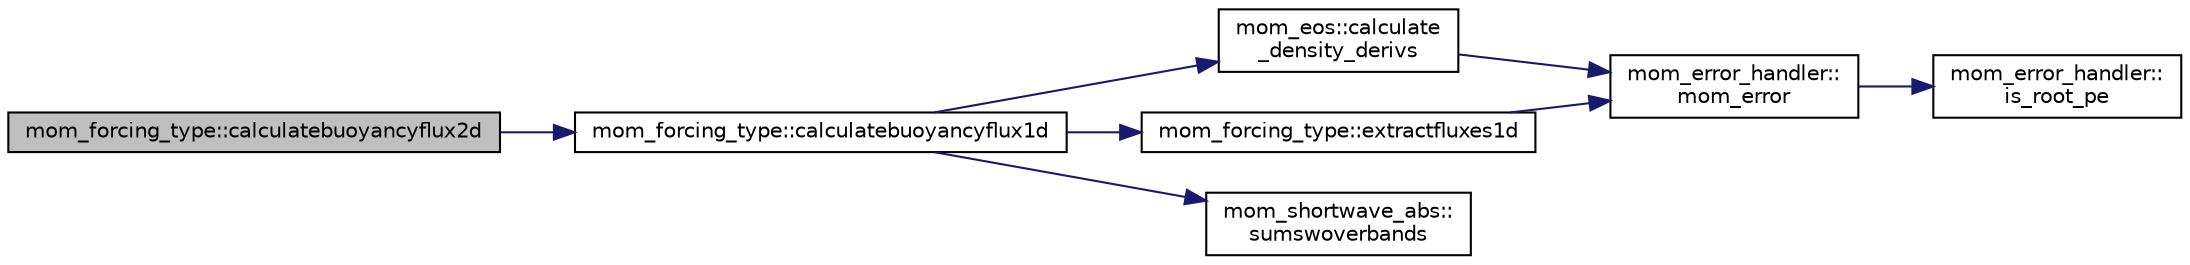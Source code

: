 digraph "mom_forcing_type::calculatebuoyancyflux2d"
{
 // INTERACTIVE_SVG=YES
  edge [fontname="Helvetica",fontsize="10",labelfontname="Helvetica",labelfontsize="10"];
  node [fontname="Helvetica",fontsize="10",shape=record];
  rankdir="LR";
  Node22 [label="mom_forcing_type::calculatebuoyancyflux2d",height=0.2,width=0.4,color="black", fillcolor="grey75", style="filled", fontcolor="black"];
  Node22 -> Node23 [color="midnightblue",fontsize="10",style="solid",fontname="Helvetica"];
  Node23 [label="mom_forcing_type::calculatebuoyancyflux1d",height=0.2,width=0.4,color="black", fillcolor="white", style="filled",URL="$namespacemom__forcing__type.html#a6ded1dc1c125f54daf335b2c42792883",tooltip="This routine calculates surface buoyancy flux by adding up the heat, FW & salt fluxes. These are actual fluxes, with units of stuff per time. Setting dt=1 in the call to extractFluxes routine allows us to get \"stuf per time\" rather than the time integrated fluxes needed in other routines that call extractFluxes. "];
  Node23 -> Node24 [color="midnightblue",fontsize="10",style="solid",fontname="Helvetica"];
  Node24 [label="mom_eos::calculate\l_density_derivs",height=0.2,width=0.4,color="black", fillcolor="white", style="filled",URL="$namespacemom__eos.html#a204529f8434a0322314e6ce2a9762436",tooltip="Calls the appropriate subroutine to calculate density derivatives for 1-D array inputs. "];
  Node24 -> Node25 [color="midnightblue",fontsize="10",style="solid",fontname="Helvetica"];
  Node25 [label="mom_error_handler::\lmom_error",height=0.2,width=0.4,color="black", fillcolor="white", style="filled",URL="$namespacemom__error__handler.html#a460cfb79a06c29fc249952c2a3710d67"];
  Node25 -> Node26 [color="midnightblue",fontsize="10",style="solid",fontname="Helvetica"];
  Node26 [label="mom_error_handler::\lis_root_pe",height=0.2,width=0.4,color="black", fillcolor="white", style="filled",URL="$namespacemom__error__handler.html#ad5f00a53059c72fe2332d1436c80ca71"];
  Node23 -> Node27 [color="midnightblue",fontsize="10",style="solid",fontname="Helvetica"];
  Node27 [label="mom_forcing_type::extractfluxes1d",height=0.2,width=0.4,color="black", fillcolor="white", style="filled",URL="$namespacemom__forcing__type.html#acd9bb91d0dd40af2ac2f9b86392eb5cb",tooltip="This subroutine extracts fluxes from the surface fluxes type. It works on a j-row for optimization pu..."];
  Node27 -> Node25 [color="midnightblue",fontsize="10",style="solid",fontname="Helvetica"];
  Node23 -> Node28 [color="midnightblue",fontsize="10",style="solid",fontname="Helvetica"];
  Node28 [label="mom_shortwave_abs::\lsumswoverbands",height=0.2,width=0.4,color="black", fillcolor="white", style="filled",URL="$namespacemom__shortwave__abs.html#a8a1184c3f836d0900dfd5fa587cfb879"];
}
